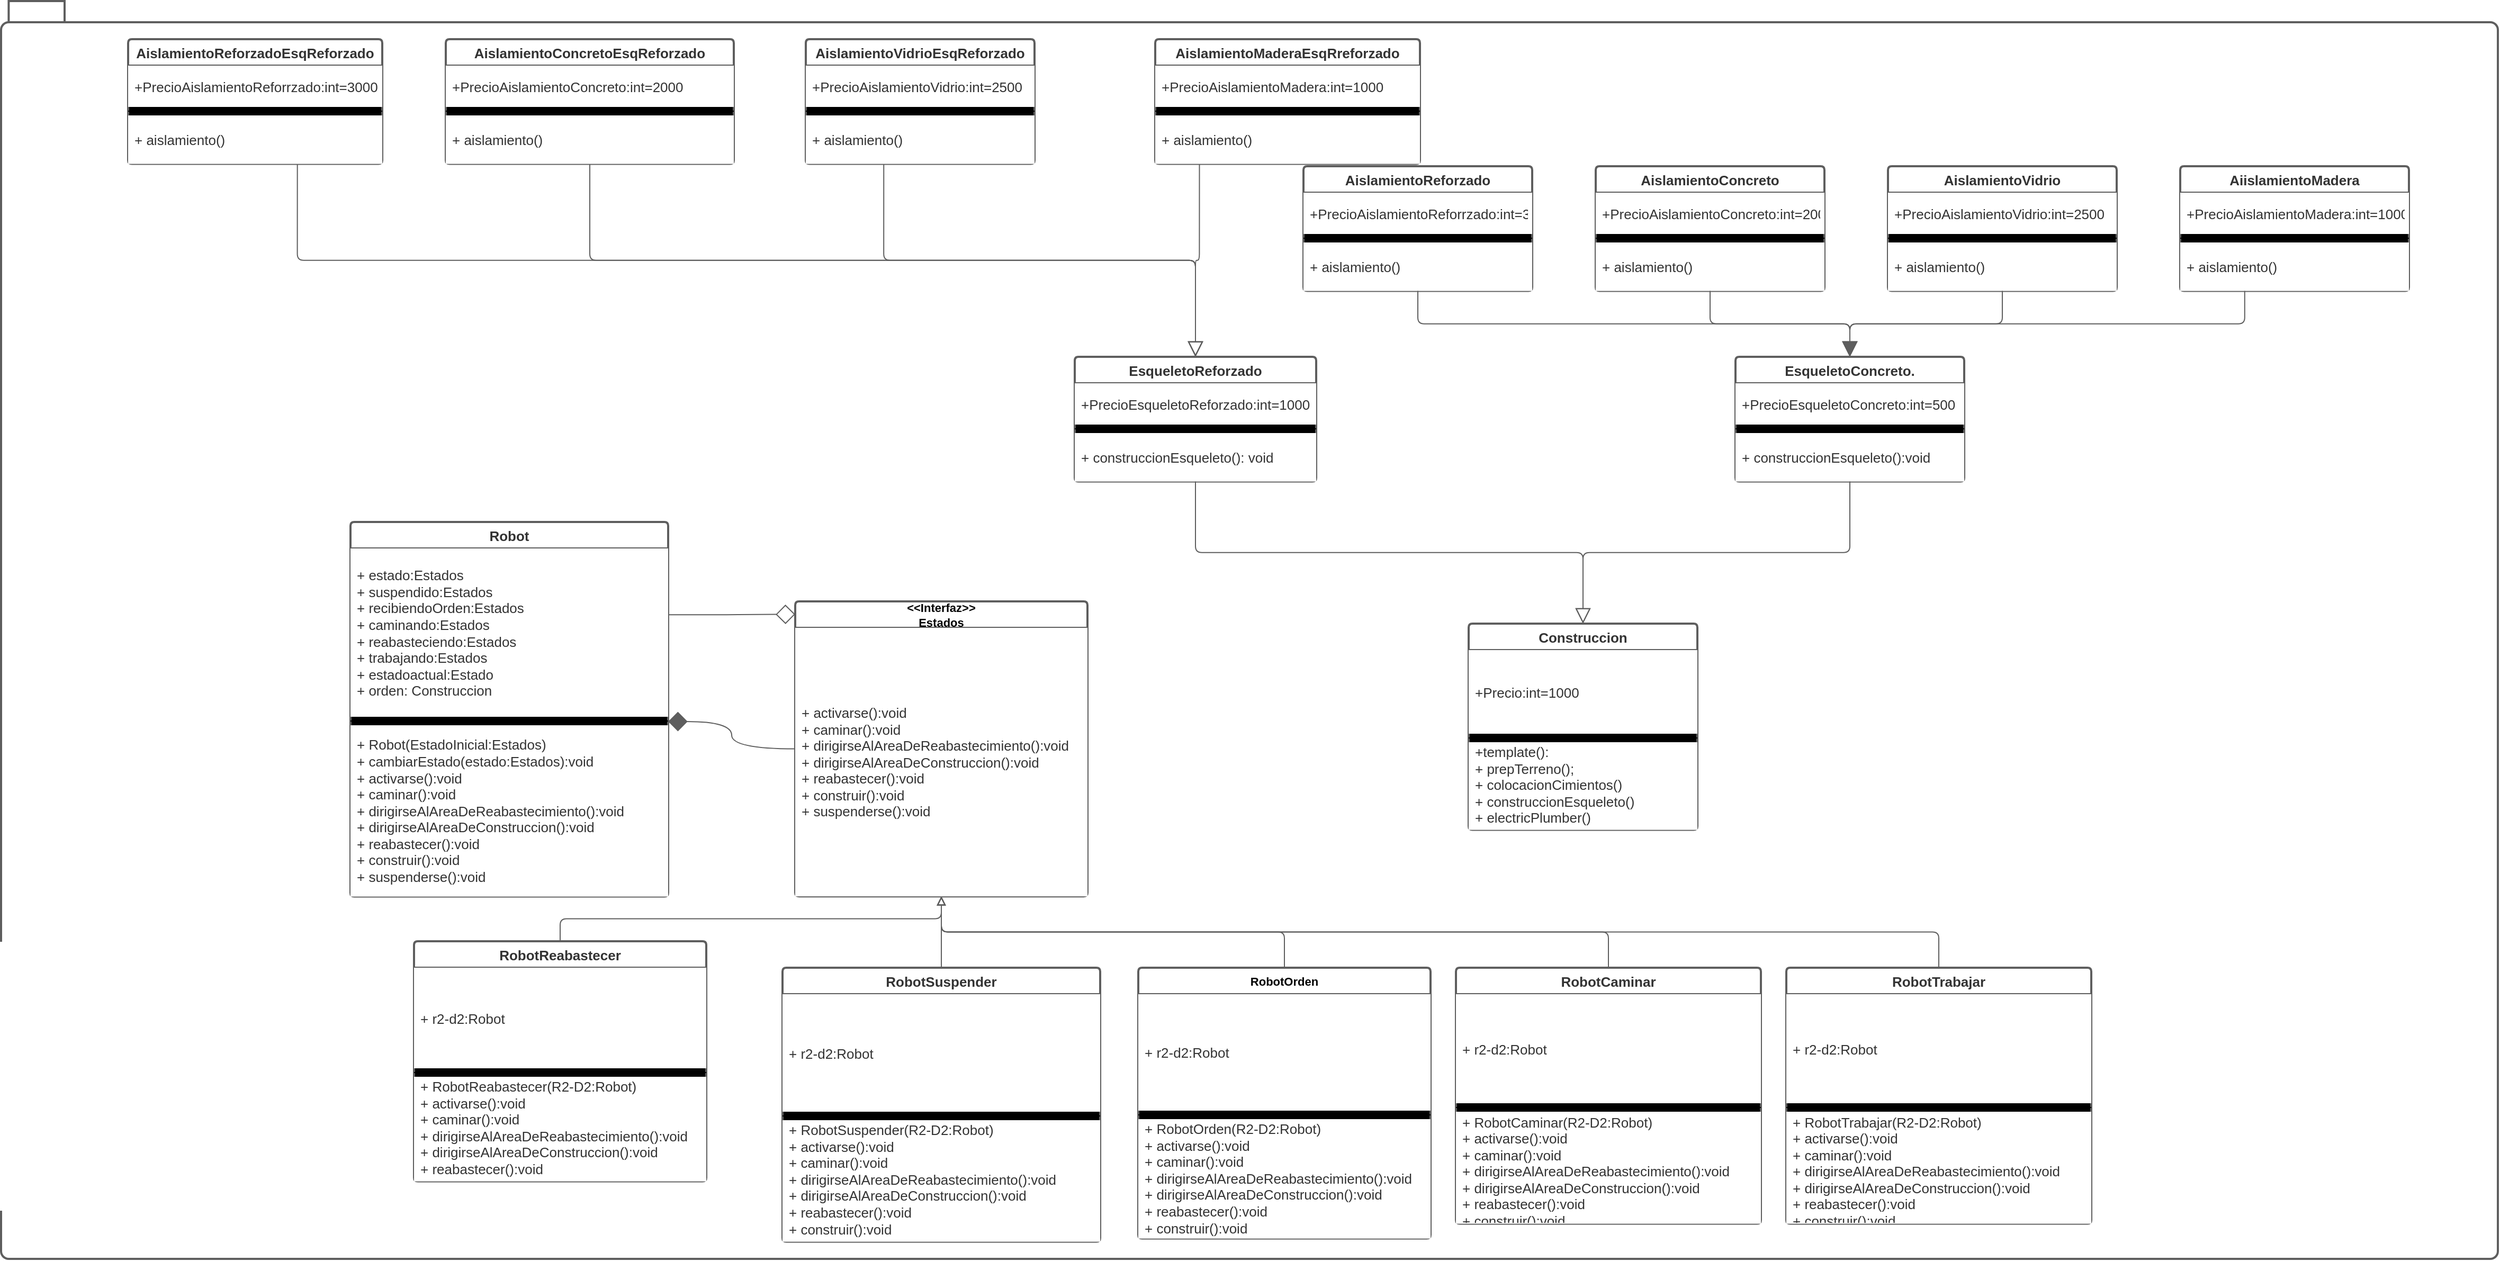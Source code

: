 <mxfile version="13.3.6" type="device"><diagram id="05k5pnpT4-N8WH07giD1" name="Page-1"><mxGraphModel dx="1219" dy="1693" grid="1" gridSize="10" guides="1" tooltips="1" connect="1" arrows="1" fold="1" page="1" pageScale="1" pageWidth="827" pageHeight="1169" math="0" shadow="0"><root><mxCell id="0"/><mxCell id="1" parent="0"/><UserObject label="" lucidchartObjectId="uYEGjodePwQw" id="-1XSPOeFeYUajLbq3IfN-1"><mxCell style="html=1;whiteSpace=wrap;shape=folder;tabPosition=left;fontSize=11;spacing=0;strokeColor=#5e5e5e;strokeOpacity=100;rounded=1;absoluteArcSize=1;arcSize=7.2;fillColor=#FFFFFF;strokeWidth=2;" vertex="1" parent="1"><mxGeometry x="210" y="-372" width="2358" height="1188" as="geometry"/></mxCell></UserObject><mxCell id="-1XSPOeFeYUajLbq3IfN-2" value="Robot" style="html=1;whiteSpace=wrap;swimlane;childLayout=stackLayout;horizontal=1;startSize=26;horizontalStack=0;resizeParent=1;resizeParentMax=0;resizeLast=0;collapsible=0;marginBottom=0;swimlaneFillColor=FFFFFF;startSize=25;fontSize=13;fontColor=#333333;spacing=0;strokeColor=#5e5e5e;strokeOpacity=100;rounded=1;absoluteArcSize=1;arcSize=7.2;fillColor=#FFFFFF;strokeWidth=2;" vertex="1" parent="1"><mxGeometry x="540" y="120" width="300" height="353.8" as="geometry"/></mxCell><mxCell id="-1XSPOeFeYUajLbq3IfN-3" value="+ estado:Estados&#10;+ suspendido:Estados&#10;+ recibiendoOrden:Estados&#10;+ caminando:Estados&#10;+ reabasteciendo:Estados&#10;+ trabajando:Estados&#10;+ estadoactual:Estado&#10;+ orden: Construccion" style="part=1;html=1;resizeHeight=0;strokeColor=none;fillColor=#FFFFFF;align=left;verticalAlign=middle;spacingLeft=4;spacingRight=4;overflow=hidden;rotatable=0;points=[[0,0.5],[1,0.5]];portConstraint=eastwest;swimlaneFillColor=FFFFFF;strokeOpacity=100;fontSize=13;fontColor=#333333;" vertex="1" parent="-1XSPOeFeYUajLbq3IfN-2"><mxGeometry y="25" width="300" height="159" as="geometry"/></mxCell><mxCell id="-1XSPOeFeYUajLbq3IfN-4" value="" style="line;strokeWidth=1;fillColor=#FFFFFF;align=left;verticalAlign=middle;spacingTop=-1;spacingLeft=3;spacingRight=3;rotatable=0;labelPosition=right;points=[];portConstraint=eastwest;" vertex="1" parent="-1XSPOeFeYUajLbq3IfN-2"><mxGeometry y="184" width="300" height="8" as="geometry"/></mxCell><mxCell id="-1XSPOeFeYUajLbq3IfN-5" value="+ Robot(EstadoInicial:Estados)&#10;+ cambiarEstado(estado:Estados):void&#10;+ activarse():void&#10;+ caminar():void&#10;+ dirigirseAlAreaDeReabastecimiento():void&#10;+ dirigirseAlAreaDeConstruccion():void&#10;+ reabastecer():void&#10;+ construir():void&#10;+ suspenderse():void" style="part=1;html=1;resizeHeight=0;strokeColor=none;fillColor=#FFFFFF;align=left;verticalAlign=middle;spacingLeft=4;spacingRight=4;overflow=hidden;rotatable=0;points=[[0,0.5],[1,0.5]];portConstraint=eastwest;swimlaneFillColor=FFFFFF;strokeOpacity=100;fontSize=13;fontColor=#333333;" vertex="1" parent="-1XSPOeFeYUajLbq3IfN-2"><mxGeometry y="192" width="300" height="161.8" as="geometry"/></mxCell><UserObject label="" lucidchartObjectId="DOGG1RD15ECd" id="-1XSPOeFeYUajLbq3IfN-6"><mxCell style="html=1;jettySize=18;fontSize=11;strokeColor=#5E5E5E;rounded=1;arcSize=12;edgeStyle=orthogonalEdgeStyle;startArrow=none;;endArrow=block;endFill=0;;exitX=0.5;exitY=-0.004;exitPerimeter=1;entryX=0.5;entryY=1.004;entryPerimeter=1;fillColor=#FFFFFF;" edge="1" parent="1" source="-1XSPOeFeYUajLbq3IfN-16" target="-1XSPOeFeYUajLbq3IfN-87"><mxGeometry width="100" height="100" relative="1" as="geometry"><Array as="points"/></mxGeometry></mxCell></UserObject><UserObject label="" lucidchartObjectId="VOGGeNuwMS12" id="-1XSPOeFeYUajLbq3IfN-7"><mxCell style="html=1;jettySize=18;fontSize=11;strokeColor=#5E5E5E;rounded=1;arcSize=12;edgeStyle=orthogonalEdgeStyle;startArrow=none;;endArrow=block;endFill=0;;exitX=0.5;exitY=-0.004;exitPerimeter=1;entryX=0.5;entryY=1.004;entryPerimeter=1;fillColor=#FFFFFF;" edge="1" parent="1" source="-1XSPOeFeYUajLbq3IfN-20" target="-1XSPOeFeYUajLbq3IfN-87"><mxGeometry width="100" height="100" relative="1" as="geometry"><Array as="points"/></mxGeometry></mxCell></UserObject><UserObject label="" lucidchartObjectId="WOGGFWvag1Ef" id="-1XSPOeFeYUajLbq3IfN-8"><mxCell style="html=1;jettySize=18;fontSize=11;strokeColor=#5E5E5E;rounded=1;arcSize=12;edgeStyle=orthogonalEdgeStyle;startArrow=none;;endArrow=block;endFill=0;;exitX=0.5;exitY=-0.004;exitPerimeter=1;entryX=0.5;entryY=1.004;entryPerimeter=1;fillColor=#FFFFFF;" edge="1" parent="1" source="-1XSPOeFeYUajLbq3IfN-24" target="-1XSPOeFeYUajLbq3IfN-87"><mxGeometry width="100" height="100" relative="1" as="geometry"><Array as="points"/></mxGeometry></mxCell></UserObject><UserObject label="" lucidchartObjectId="UPGGlUPXJLAO" id="-1XSPOeFeYUajLbq3IfN-9"><mxCell style="html=1;jettySize=18;fontSize=11;strokeColor=#5E5E5E;rounded=1;arcSize=12;edgeStyle=orthogonalEdgeStyle;startArrow=none;;endArrow=block;endFill=0;;exitX=0.5;exitY=-0.004;exitPerimeter=1;entryX=0.5;entryY=1.004;entryPerimeter=1;fillColor=#FFFFFF;" edge="1" parent="1" source="-1XSPOeFeYUajLbq3IfN-32" target="-1XSPOeFeYUajLbq3IfN-87"><mxGeometry width="100" height="100" relative="1" as="geometry"><Array as="points"/></mxGeometry></mxCell></UserObject><UserObject label="" lucidchartObjectId="UPGG7BDflleA" id="-1XSPOeFeYUajLbq3IfN-10"><mxCell style="html=1;jettySize=18;fontSize=11;strokeColor=#5E5E5E;rounded=1;arcSize=12;edgeStyle=orthogonalEdgeStyle;startArrow=none;;endArrow=block;endFill=0;;exitX=0.5;exitY=-0.004;exitPerimeter=1;entryX=0.5;entryY=1.004;entryPerimeter=1;fillColor=#FFFFFF;" edge="1" parent="1" source="-1XSPOeFeYUajLbq3IfN-28" target="-1XSPOeFeYUajLbq3IfN-87"><mxGeometry width="100" height="100" relative="1" as="geometry"><Array as="points"/></mxGeometry></mxCell></UserObject><mxCell id="-1XSPOeFeYUajLbq3IfN-11" value="Construccion" style="html=1;whiteSpace=wrap;swimlane;childLayout=stackLayout;horizontal=1;startSize=26;horizontalStack=0;resizeParent=1;resizeParentMax=0;resizeLast=0;collapsible=0;marginBottom=0;swimlaneFillColor=FFFFFF;startSize=25;fontSize=13;fontColor=#333333;spacing=0;strokeColor=#5e5e5e;strokeOpacity=100;rounded=1;absoluteArcSize=1;arcSize=7.2;fillColor=#FFFFFF;strokeWidth=2;" vertex="1" parent="1"><mxGeometry x="1596" y="216" width="216" height="194.8" as="geometry"/></mxCell><mxCell id="-1XSPOeFeYUajLbq3IfN-12" value="+Precio:int=1000" style="part=1;html=1;resizeHeight=0;strokeColor=none;fillColor=#FFFFFF;align=left;verticalAlign=middle;spacingLeft=4;spacingRight=4;overflow=hidden;rotatable=0;points=[[0,0.5],[1,0.5]];portConstraint=eastwest;swimlaneFillColor=FFFFFF;strokeOpacity=100;fontSize=13;fontColor=#333333;" vertex="1" parent="-1XSPOeFeYUajLbq3IfN-11"><mxGeometry y="25" width="216" height="79" as="geometry"/></mxCell><mxCell id="-1XSPOeFeYUajLbq3IfN-13" value="" style="line;strokeWidth=1;fillColor=#FFFFFF;align=left;verticalAlign=middle;spacingTop=-1;spacingLeft=3;spacingRight=3;rotatable=0;labelPosition=right;points=[];portConstraint=eastwest;" vertex="1" parent="-1XSPOeFeYUajLbq3IfN-11"><mxGeometry y="104" width="216" height="8" as="geometry"/></mxCell><mxCell id="-1XSPOeFeYUajLbq3IfN-14" value="+template():&#10;+ prepTerreno();&#10;+ colocacionCimientos()&#10;+ construccionEsqueleto()&#10;+ electricPlumber()&#10;+ aislamiento()" style="part=1;html=1;resizeHeight=0;strokeColor=none;fillColor=#FFFFFF;align=left;verticalAlign=middle;spacingLeft=4;spacingRight=4;overflow=hidden;rotatable=0;points=[[0,0.5],[1,0.5]];portConstraint=eastwest;swimlaneFillColor=FFFFFF;strokeOpacity=100;fontSize=13;fontColor=#333333;" vertex="1" parent="-1XSPOeFeYUajLbq3IfN-11"><mxGeometry y="112" width="216" height="82.8" as="geometry"/></mxCell><UserObject label="" lucidchartObjectId="bJ0GN8.AbipK" id="-1XSPOeFeYUajLbq3IfN-15"><mxCell style="html=1;jettySize=18;fontSize=11;strokeColor=#5E5E5E;rounded=1;arcSize=12;edgeStyle=orthogonalEdgeStyle;startArrow=none;;endArrow=diamond;endFill=0;endSize=16;;exitX=1.003;exitY=0.246;exitPerimeter=1;entryX=-0.003;entryY=0.041;entryPerimeter=1;fillColor=#FFFFFF;" edge="1" parent="1" source="-1XSPOeFeYUajLbq3IfN-2" target="-1XSPOeFeYUajLbq3IfN-87"><mxGeometry width="100" height="100" relative="1" as="geometry"><Array as="points"/></mxGeometry></mxCell></UserObject><mxCell id="-1XSPOeFeYUajLbq3IfN-16" value="RobotSuspender" style="html=1;whiteSpace=wrap;swimlane;childLayout=stackLayout;horizontal=1;startSize=26;horizontalStack=0;resizeParent=1;resizeParentMax=0;resizeLast=0;collapsible=0;marginBottom=0;swimlaneFillColor=FFFFFF;startSize=25;fontSize=13;fontColor=#333333;spacing=0;strokeColor=#5e5e5e;strokeOpacity=100;rounded=1;absoluteArcSize=1;arcSize=7.2;fillColor=#FFFFFF;strokeWidth=2;" vertex="1" parent="1"><mxGeometry x="948" y="541" width="300" height="258.8" as="geometry"/></mxCell><mxCell id="-1XSPOeFeYUajLbq3IfN-17" value="+ r2-d2:Robot" style="part=1;html=1;resizeHeight=0;strokeColor=none;fillColor=#FFFFFF;align=left;verticalAlign=middle;spacingLeft=4;spacingRight=4;overflow=hidden;rotatable=0;points=[[0,0.5],[1,0.5]];portConstraint=eastwest;swimlaneFillColor=FFFFFF;strokeOpacity=100;fontSize=13;fontColor=#333333;" vertex="1" parent="-1XSPOeFeYUajLbq3IfN-16"><mxGeometry y="25" width="300" height="111" as="geometry"/></mxCell><mxCell id="-1XSPOeFeYUajLbq3IfN-18" value="" style="line;strokeWidth=1;fillColor=#FFFFFF;align=left;verticalAlign=middle;spacingTop=-1;spacingLeft=3;spacingRight=3;rotatable=0;labelPosition=right;points=[];portConstraint=eastwest;" vertex="1" parent="-1XSPOeFeYUajLbq3IfN-16"><mxGeometry y="136" width="300" height="8" as="geometry"/></mxCell><mxCell id="-1XSPOeFeYUajLbq3IfN-19" value="+ RobotSuspender(R2-D2:Robot)&#10;+ activarse():void&#10;+ caminar():void&#10;+ dirigirseAlAreaDeReabastecimiento():void&#10;+ dirigirseAlAreaDeConstruccion():void&#10;+ reabastecer():void&#10;+ construir():void&#10;+ suspenderse():void" style="part=1;html=1;resizeHeight=0;strokeColor=none;fillColor=#FFFFFF;align=left;verticalAlign=middle;spacingLeft=4;spacingRight=4;overflow=hidden;rotatable=0;points=[[0,0.5],[1,0.5]];portConstraint=eastwest;swimlaneFillColor=FFFFFF;strokeOpacity=100;fontSize=13;fontColor=#333333;" vertex="1" parent="-1XSPOeFeYUajLbq3IfN-16"><mxGeometry y="144" width="300" height="114.8" as="geometry"/></mxCell><mxCell id="-1XSPOeFeYUajLbq3IfN-20" value="RobotReabastecer" style="html=1;whiteSpace=wrap;swimlane;childLayout=stackLayout;horizontal=1;startSize=26;horizontalStack=0;resizeParent=1;resizeParentMax=0;resizeLast=0;collapsible=0;marginBottom=0;swimlaneFillColor=FFFFFF;startSize=25;fontSize=13;fontColor=#333333;spacing=0;strokeColor=#5e5e5e;strokeOpacity=100;rounded=1;absoluteArcSize=1;arcSize=7.2;fillColor=#FFFFFF;strokeWidth=2;" vertex="1" parent="1"><mxGeometry x="600" y="516" width="276" height="226.8" as="geometry"/></mxCell><mxCell id="-1XSPOeFeYUajLbq3IfN-21" value="+ r2-d2:Robot" style="part=1;html=1;resizeHeight=0;strokeColor=none;fillColor=#FFFFFF;align=left;verticalAlign=middle;spacingLeft=4;spacingRight=4;overflow=hidden;rotatable=0;points=[[0,0.5],[1,0.5]];portConstraint=eastwest;swimlaneFillColor=FFFFFF;strokeOpacity=100;fontSize=13;fontColor=#333333;" vertex="1" parent="-1XSPOeFeYUajLbq3IfN-20"><mxGeometry y="25" width="276" height="95" as="geometry"/></mxCell><mxCell id="-1XSPOeFeYUajLbq3IfN-22" value="" style="line;strokeWidth=1;fillColor=#FFFFFF;align=left;verticalAlign=middle;spacingTop=-1;spacingLeft=3;spacingRight=3;rotatable=0;labelPosition=right;points=[];portConstraint=eastwest;" vertex="1" parent="-1XSPOeFeYUajLbq3IfN-20"><mxGeometry y="120" width="276" height="8" as="geometry"/></mxCell><mxCell id="-1XSPOeFeYUajLbq3IfN-23" value="+ RobotReabastecer(R2-D2:Robot)&#10;+ activarse():void&#10;+ caminar():void&#10;+ dirigirseAlAreaDeReabastecimiento():void&#10;+ dirigirseAlAreaDeConstruccion():void&#10;+ reabastecer():void&#10;+ construir():void&#10;+ suspenderse():void" style="part=1;html=1;resizeHeight=0;strokeColor=none;fillColor=#FFFFFF;align=left;verticalAlign=middle;spacingLeft=4;spacingRight=4;overflow=hidden;rotatable=0;points=[[0,0.5],[1,0.5]];portConstraint=eastwest;swimlaneFillColor=FFFFFF;strokeOpacity=100;fontSize=13;fontColor=#333333;" vertex="1" parent="-1XSPOeFeYUajLbq3IfN-20"><mxGeometry y="128" width="276" height="98.8" as="geometry"/></mxCell><mxCell id="-1XSPOeFeYUajLbq3IfN-24" value="RobotOrden" style="html=1;whiteSpace=wrap;swimlane;childLayout=stackLayout;horizontal=1;startSize=26;horizontalStack=0;resizeParent=1;resizeParentMax=0;resizeLast=0;collapsible=0;marginBottom=0;swimlaneFillColor=FFFFFF;startSize=25;fontSize=11;spacing=0;strokeColor=#5e5e5e;strokeOpacity=100;rounded=1;absoluteArcSize=1;arcSize=7.2;fillColor=#FFFFFF;strokeWidth=2;" vertex="1" parent="1"><mxGeometry x="1284" y="541" width="276" height="255.8" as="geometry"/></mxCell><mxCell id="-1XSPOeFeYUajLbq3IfN-25" value="+ r2-d2:Robot" style="part=1;html=1;resizeHeight=0;strokeColor=none;fillColor=#FFFFFF;align=left;verticalAlign=middle;spacingLeft=4;spacingRight=4;overflow=hidden;rotatable=0;points=[[0,0.5],[1,0.5]];portConstraint=eastwest;swimlaneFillColor=FFFFFF;strokeOpacity=100;fontSize=13;fontColor=#333333;" vertex="1" parent="-1XSPOeFeYUajLbq3IfN-24"><mxGeometry y="25" width="276" height="110" as="geometry"/></mxCell><mxCell id="-1XSPOeFeYUajLbq3IfN-26" value="" style="line;strokeWidth=1;fillColor=#FFFFFF;align=left;verticalAlign=middle;spacingTop=-1;spacingLeft=3;spacingRight=3;rotatable=0;labelPosition=right;points=[];portConstraint=eastwest;" vertex="1" parent="-1XSPOeFeYUajLbq3IfN-24"><mxGeometry y="135" width="276" height="8" as="geometry"/></mxCell><mxCell id="-1XSPOeFeYUajLbq3IfN-27" value="+ RobotOrden(R2-D2:Robot)&#10;+ activarse():void&#10;+ caminar():void&#10;+ dirigirseAlAreaDeReabastecimiento():void&#10;+ dirigirseAlAreaDeConstruccion():void&#10;+ reabastecer():void&#10;+ construir():void&#10;+ suspenderse():void" style="part=1;html=1;resizeHeight=0;strokeColor=none;fillColor=#FFFFFF;align=left;verticalAlign=middle;spacingLeft=4;spacingRight=4;overflow=hidden;rotatable=0;points=[[0,0.5],[1,0.5]];portConstraint=eastwest;swimlaneFillColor=FFFFFF;strokeOpacity=100;fontSize=13;fontColor=#333333;" vertex="1" parent="-1XSPOeFeYUajLbq3IfN-24"><mxGeometry y="143" width="276" height="112.8" as="geometry"/></mxCell><mxCell id="-1XSPOeFeYUajLbq3IfN-28" value="RobotCaminar" style="html=1;whiteSpace=wrap;swimlane;childLayout=stackLayout;horizontal=1;startSize=26;horizontalStack=0;resizeParent=1;resizeParentMax=0;resizeLast=0;collapsible=0;marginBottom=0;swimlaneFillColor=FFFFFF;startSize=25;fontSize=13;fontColor=#333333;spacing=0;strokeColor=#5e5e5e;strokeOpacity=100;rounded=1;absoluteArcSize=1;arcSize=7.2;fillColor=#FFFFFF;strokeWidth=2;" vertex="1" parent="1"><mxGeometry x="1584" y="541" width="288" height="241.8" as="geometry"/></mxCell><mxCell id="-1XSPOeFeYUajLbq3IfN-29" value="+ r2-d2:Robot" style="part=1;html=1;resizeHeight=0;strokeColor=none;fillColor=#FFFFFF;align=left;verticalAlign=middle;spacingLeft=4;spacingRight=4;overflow=hidden;rotatable=0;points=[[0,0.5],[1,0.5]];portConstraint=eastwest;swimlaneFillColor=FFFFFF;strokeOpacity=100;fontSize=13;fontColor=#333333;" vertex="1" parent="-1XSPOeFeYUajLbq3IfN-28"><mxGeometry y="25" width="288" height="103" as="geometry"/></mxCell><mxCell id="-1XSPOeFeYUajLbq3IfN-30" value="" style="line;strokeWidth=1;fillColor=#FFFFFF;align=left;verticalAlign=middle;spacingTop=-1;spacingLeft=3;spacingRight=3;rotatable=0;labelPosition=right;points=[];portConstraint=eastwest;" vertex="1" parent="-1XSPOeFeYUajLbq3IfN-28"><mxGeometry y="128" width="288" height="8" as="geometry"/></mxCell><mxCell id="-1XSPOeFeYUajLbq3IfN-31" value="+ RobotCaminar(R2-D2:Robot)&#10;+ activarse():void&#10;+ caminar():void&#10;+ dirigirseAlAreaDeReabastecimiento():void&#10;+ dirigirseAlAreaDeConstruccion():void&#10;+ reabastecer():void&#10;+ construir():void&#10;+ suspenderse():void" style="part=1;html=1;resizeHeight=0;strokeColor=none;fillColor=#FFFFFF;align=left;verticalAlign=middle;spacingLeft=4;spacingRight=4;overflow=hidden;rotatable=0;points=[[0,0.5],[1,0.5]];portConstraint=eastwest;swimlaneFillColor=FFFFFF;strokeOpacity=100;fontSize=13;fontColor=#333333;" vertex="1" parent="-1XSPOeFeYUajLbq3IfN-28"><mxGeometry y="136" width="288" height="105.8" as="geometry"/></mxCell><mxCell id="-1XSPOeFeYUajLbq3IfN-32" value="RobotTrabajar" style="html=1;whiteSpace=wrap;swimlane;childLayout=stackLayout;horizontal=1;startSize=26;horizontalStack=0;resizeParent=1;resizeParentMax=0;resizeLast=0;collapsible=0;marginBottom=0;swimlaneFillColor=FFFFFF;startSize=25;fontSize=13;fontColor=#333333;spacing=0;strokeColor=#5e5e5e;strokeOpacity=100;rounded=1;absoluteArcSize=1;arcSize=7.2;fillColor=#FFFFFF;strokeWidth=2;" vertex="1" parent="1"><mxGeometry x="1896" y="541" width="288" height="241.8" as="geometry"/></mxCell><mxCell id="-1XSPOeFeYUajLbq3IfN-33" value="+ r2-d2:Robot" style="part=1;html=1;resizeHeight=0;strokeColor=none;fillColor=#FFFFFF;align=left;verticalAlign=middle;spacingLeft=4;spacingRight=4;overflow=hidden;rotatable=0;points=[[0,0.5],[1,0.5]];portConstraint=eastwest;swimlaneFillColor=FFFFFF;strokeOpacity=100;fontSize=13;fontColor=#333333;" vertex="1" parent="-1XSPOeFeYUajLbq3IfN-32"><mxGeometry y="25" width="288" height="103" as="geometry"/></mxCell><mxCell id="-1XSPOeFeYUajLbq3IfN-34" value="" style="line;strokeWidth=1;fillColor=#FFFFFF;align=left;verticalAlign=middle;spacingTop=-1;spacingLeft=3;spacingRight=3;rotatable=0;labelPosition=right;points=[];portConstraint=eastwest;" vertex="1" parent="-1XSPOeFeYUajLbq3IfN-32"><mxGeometry y="128" width="288" height="8" as="geometry"/></mxCell><mxCell id="-1XSPOeFeYUajLbq3IfN-35" value="+ RobotTrabajar(R2-D2:Robot)&#10;+ activarse():void&#10;+ caminar():void&#10;+ dirigirseAlAreaDeReabastecimiento():void&#10;+ dirigirseAlAreaDeConstruccion():void&#10;+ reabastecer():void&#10;+ construir():void&#10;+ suspenderse():void" style="part=1;html=1;resizeHeight=0;strokeColor=none;fillColor=#FFFFFF;align=left;verticalAlign=middle;spacingLeft=4;spacingRight=4;overflow=hidden;rotatable=0;points=[[0,0.5],[1,0.5]];portConstraint=eastwest;swimlaneFillColor=FFFFFF;strokeOpacity=100;fontSize=13;fontColor=#333333;" vertex="1" parent="-1XSPOeFeYUajLbq3IfN-32"><mxGeometry y="136" width="288" height="105.8" as="geometry"/></mxCell><mxCell id="-1XSPOeFeYUajLbq3IfN-40" value="EsqueletoReforzado" style="html=1;whiteSpace=wrap;swimlane;childLayout=stackLayout;horizontal=1;startSize=26;horizontalStack=0;resizeParent=1;resizeParentMax=0;resizeLast=0;collapsible=0;marginBottom=0;swimlaneFillColor=FFFFFF;startSize=25;fontSize=13;fontColor=#333333;spacing=0;strokeColor=#5e5e5e;strokeOpacity=100;rounded=1;absoluteArcSize=1;arcSize=7.2;fillColor=#FFFFFF;strokeWidth=2;" vertex="1" parent="1"><mxGeometry x="1224" y="-36" width="228" height="117.8" as="geometry"/></mxCell><mxCell id="-1XSPOeFeYUajLbq3IfN-41" value="+PrecioEsqueletoReforzado:int=1000" style="part=1;html=1;resizeHeight=0;strokeColor=none;fillColor=#FFFFFF;align=left;verticalAlign=middle;spacingLeft=4;spacingRight=4;overflow=hidden;rotatable=0;points=[[0,0.5],[1,0.5]];portConstraint=eastwest;swimlaneFillColor=FFFFFF;strokeOpacity=100;fontSize=13;fontColor=#333333;" vertex="1" parent="-1XSPOeFeYUajLbq3IfN-40"><mxGeometry y="25" width="228" height="39" as="geometry"/></mxCell><mxCell id="-1XSPOeFeYUajLbq3IfN-42" value="" style="line;strokeWidth=1;fillColor=#FFFFFF;align=left;verticalAlign=middle;spacingTop=-1;spacingLeft=3;spacingRight=3;rotatable=0;labelPosition=right;points=[];portConstraint=eastwest;" vertex="1" parent="-1XSPOeFeYUajLbq3IfN-40"><mxGeometry y="64" width="228" height="8" as="geometry"/></mxCell><mxCell id="-1XSPOeFeYUajLbq3IfN-43" value="+ construccionEsqueleto(): void" style="part=1;html=1;resizeHeight=0;strokeColor=none;fillColor=#FFFFFF;align=left;verticalAlign=middle;spacingLeft=4;spacingRight=4;overflow=hidden;rotatable=0;points=[[0,0.5],[1,0.5]];portConstraint=eastwest;swimlaneFillColor=FFFFFF;strokeOpacity=100;fontSize=13;fontColor=#333333;" vertex="1" parent="-1XSPOeFeYUajLbq3IfN-40"><mxGeometry y="72" width="228" height="45.8" as="geometry"/></mxCell><mxCell id="-1XSPOeFeYUajLbq3IfN-44" value="EsqueletoConcreto." style="html=1;whiteSpace=wrap;swimlane;childLayout=stackLayout;horizontal=1;startSize=26;horizontalStack=0;resizeParent=1;resizeParentMax=0;resizeLast=0;collapsible=0;marginBottom=0;swimlaneFillColor=FFFFFF;startSize=25;fontSize=13;fontColor=#333333;spacing=0;strokeColor=#5e5e5e;strokeOpacity=100;rounded=1;absoluteArcSize=1;arcSize=7.2;fillColor=#FFFFFF;strokeWidth=2;" vertex="1" parent="1"><mxGeometry x="1848" y="-36" width="216" height="117.8" as="geometry"/></mxCell><mxCell id="-1XSPOeFeYUajLbq3IfN-45" value="+PrecioEsqueletoConcreto:int=500" style="part=1;html=1;resizeHeight=0;strokeColor=none;fillColor=#FFFFFF;align=left;verticalAlign=middle;spacingLeft=4;spacingRight=4;overflow=hidden;rotatable=0;points=[[0,0.5],[1,0.5]];portConstraint=eastwest;swimlaneFillColor=FFFFFF;strokeOpacity=100;fontSize=13;fontColor=#333333;" vertex="1" parent="-1XSPOeFeYUajLbq3IfN-44"><mxGeometry y="25" width="216" height="39" as="geometry"/></mxCell><mxCell id="-1XSPOeFeYUajLbq3IfN-46" value="" style="line;strokeWidth=1;fillColor=#FFFFFF;align=left;verticalAlign=middle;spacingTop=-1;spacingLeft=3;spacingRight=3;rotatable=0;labelPosition=right;points=[];portConstraint=eastwest;" vertex="1" parent="-1XSPOeFeYUajLbq3IfN-44"><mxGeometry y="64" width="216" height="8" as="geometry"/></mxCell><mxCell id="-1XSPOeFeYUajLbq3IfN-47" value="+ construccionEsqueleto():void" style="part=1;html=1;resizeHeight=0;strokeColor=none;fillColor=#FFFFFF;align=left;verticalAlign=middle;spacingLeft=4;spacingRight=4;overflow=hidden;rotatable=0;points=[[0,0.5],[1,0.5]];portConstraint=eastwest;swimlaneFillColor=FFFFFF;strokeOpacity=100;fontSize=13;fontColor=#333333;" vertex="1" parent="-1XSPOeFeYUajLbq3IfN-44"><mxGeometry y="72" width="216" height="45.8" as="geometry"/></mxCell><UserObject label="" lucidchartObjectId="3GhHjv9uuVYx" id="-1XSPOeFeYUajLbq3IfN-48"><mxCell style="html=1;jettySize=18;fontSize=11;strokeColor=#5E5E5E;rounded=1;arcSize=12;edgeStyle=orthogonalEdgeStyle;curved=1;startArrow=diamond;endFill=0;startSize=16;;endArrow=none;;exitX=1.003;exitY=0.533;exitPerimeter=1;entryX=-0.003;entryY=0.5;entryPerimeter=1;fillColor=#FFFFFF;" edge="1" parent="1" source="-1XSPOeFeYUajLbq3IfN-2" target="-1XSPOeFeYUajLbq3IfN-87"><mxGeometry width="100" height="100" relative="1" as="geometry"><Array as="points"/></mxGeometry></mxCell></UserObject><UserObject label="" lucidchartObjectId="2UhHiFvhF6.6" id="-1XSPOeFeYUajLbq3IfN-61"><mxCell style="html=1;jettySize=18;fontSize=11;strokeColor=#5E5E5E;rounded=1;arcSize=12;edgeStyle=orthogonalEdgeStyle;startArrow=none;;endArrow=block;endFill=0;endSize=12;;exitX=0.669;exitY=1.009;exitPerimeter=1;entryX=0.5;entryY=-0.009;entryPerimeter=1;fillColor=#FFFFFF;" edge="1" parent="1" source="-1XSPOeFeYUajLbq3IfN-36" target="-1XSPOeFeYUajLbq3IfN-40"><mxGeometry width="100" height="100" relative="1" as="geometry"><Array as="points"/></mxGeometry></mxCell></UserObject><UserObject label="" lucidchartObjectId="bVhHB1kfpaV4" id="-1XSPOeFeYUajLbq3IfN-62"><mxCell style="html=1;jettySize=18;fontSize=11;strokeColor=#5E5E5E;rounded=1;arcSize=12;edgeStyle=orthogonalEdgeStyle;startArrow=none;;endArrow=block;endFill=0;endSize=12;;exitX=0.5;exitY=1.009;exitPerimeter=1;entryX=0.5;entryY=-0.009;entryPerimeter=1;fillColor=#FFFFFF;" edge="1" parent="1" source="-1XSPOeFeYUajLbq3IfN-49" target="-1XSPOeFeYUajLbq3IfN-40"><mxGeometry width="100" height="100" relative="1" as="geometry"><Array as="points"/></mxGeometry></mxCell></UserObject><UserObject label="" lucidchartObjectId="vVhH9iKMOzB~" id="-1XSPOeFeYUajLbq3IfN-63"><mxCell style="html=1;jettySize=18;fontSize=11;strokeColor=#5E5E5E;rounded=1;arcSize=12;edgeStyle=orthogonalEdgeStyle;startArrow=none;;endArrow=block;endFill=0;endSize=12;;exitX=0.338;exitY=1.009;exitPerimeter=1;entryX=0.5;entryY=-0.009;entryPerimeter=1;fillColor=#FFFFFF;" edge="1" parent="1" source="-1XSPOeFeYUajLbq3IfN-53" target="-1XSPOeFeYUajLbq3IfN-40"><mxGeometry width="100" height="100" relative="1" as="geometry"><Array as="points"/></mxGeometry></mxCell></UserObject><UserObject label="" lucidchartObjectId="kWhH3wc~hFPO" id="-1XSPOeFeYUajLbq3IfN-64"><mxCell style="html=1;jettySize=18;fontSize=11;strokeColor=#5E5E5E;rounded=1;arcSize=12;edgeStyle=orthogonalEdgeStyle;startArrow=none;;endArrow=block;endFill=0;endSize=12;;exitX=0.161;exitY=1.009;exitPerimeter=1;entryX=0.5;entryY=-0.009;entryPerimeter=1;fillColor=#FFFFFF;" edge="1" parent="1" source="-1XSPOeFeYUajLbq3IfN-57" target="-1XSPOeFeYUajLbq3IfN-40"><mxGeometry width="100" height="100" relative="1" as="geometry"><Array as="points"/></mxGeometry></mxCell></UserObject><mxCell id="-1XSPOeFeYUajLbq3IfN-65" value="AislamientoReforzado" style="html=1;whiteSpace=wrap;swimlane;childLayout=stackLayout;horizontal=1;startSize=26;horizontalStack=0;resizeParent=1;resizeParentMax=0;resizeLast=0;collapsible=0;marginBottom=0;swimlaneFillColor=FFFFFF;startSize=25;fontSize=13;fontColor=#333333;spacing=0;strokeColor=#5e5e5e;strokeOpacity=100;rounded=1;absoluteArcSize=1;arcSize=7.2;fillColor=#FFFFFF;strokeWidth=2;" vertex="1" parent="1"><mxGeometry x="1440" y="-216" width="216" height="117.8" as="geometry"/></mxCell><mxCell id="-1XSPOeFeYUajLbq3IfN-66" value="+PrecioAislamientoReforrzado:int=3000" style="part=1;html=1;resizeHeight=0;strokeColor=none;fillColor=#FFFFFF;align=left;verticalAlign=middle;spacingLeft=4;spacingRight=4;overflow=hidden;rotatable=0;points=[[0,0.5],[1,0.5]];portConstraint=eastwest;swimlaneFillColor=FFFFFF;strokeOpacity=100;fontSize=13;fontColor=#333333;" vertex="1" parent="-1XSPOeFeYUajLbq3IfN-65"><mxGeometry y="25" width="216" height="39" as="geometry"/></mxCell><mxCell id="-1XSPOeFeYUajLbq3IfN-67" value="" style="line;strokeWidth=1;fillColor=#FFFFFF;align=left;verticalAlign=middle;spacingTop=-1;spacingLeft=3;spacingRight=3;rotatable=0;labelPosition=right;points=[];portConstraint=eastwest;" vertex="1" parent="-1XSPOeFeYUajLbq3IfN-65"><mxGeometry y="64" width="216" height="8" as="geometry"/></mxCell><mxCell id="-1XSPOeFeYUajLbq3IfN-68" value="+ aislamiento()" style="part=1;html=1;resizeHeight=0;strokeColor=none;fillColor=#FFFFFF;align=left;verticalAlign=middle;spacingLeft=4;spacingRight=4;overflow=hidden;rotatable=0;points=[[0,0.5],[1,0.5]];portConstraint=eastwest;swimlaneFillColor=FFFFFF;strokeOpacity=100;fontSize=13;fontColor=#333333;" vertex="1" parent="-1XSPOeFeYUajLbq3IfN-65"><mxGeometry y="72" width="216" height="45.8" as="geometry"/></mxCell><mxCell id="-1XSPOeFeYUajLbq3IfN-69" value="AislamientoConcreto" style="html=1;whiteSpace=wrap;swimlane;childLayout=stackLayout;horizontal=1;startSize=26;horizontalStack=0;resizeParent=1;resizeParentMax=0;resizeLast=0;collapsible=0;marginBottom=0;swimlaneFillColor=FFFFFF;startSize=25;fontSize=13;fontColor=#333333;spacing=0;strokeColor=#5e5e5e;strokeOpacity=100;rounded=1;absoluteArcSize=1;arcSize=7.2;fillColor=#FFFFFF;strokeWidth=2;" vertex="1" parent="1"><mxGeometry x="1716" y="-216" width="216" height="117.8" as="geometry"/></mxCell><mxCell id="-1XSPOeFeYUajLbq3IfN-70" value="+PrecioAislamientoConcreto:int=2000" style="part=1;html=1;resizeHeight=0;strokeColor=none;fillColor=#FFFFFF;align=left;verticalAlign=middle;spacingLeft=4;spacingRight=4;overflow=hidden;rotatable=0;points=[[0,0.5],[1,0.5]];portConstraint=eastwest;swimlaneFillColor=FFFFFF;strokeOpacity=100;fontSize=13;fontColor=#333333;" vertex="1" parent="-1XSPOeFeYUajLbq3IfN-69"><mxGeometry y="25" width="216" height="39" as="geometry"/></mxCell><mxCell id="-1XSPOeFeYUajLbq3IfN-71" value="" style="line;strokeWidth=1;fillColor=#FFFFFF;align=left;verticalAlign=middle;spacingTop=-1;spacingLeft=3;spacingRight=3;rotatable=0;labelPosition=right;points=[];portConstraint=eastwest;" vertex="1" parent="-1XSPOeFeYUajLbq3IfN-69"><mxGeometry y="64" width="216" height="8" as="geometry"/></mxCell><mxCell id="-1XSPOeFeYUajLbq3IfN-72" value="+ aislamiento()" style="part=1;html=1;resizeHeight=0;strokeColor=none;fillColor=#FFFFFF;align=left;verticalAlign=middle;spacingLeft=4;spacingRight=4;overflow=hidden;rotatable=0;points=[[0,0.5],[1,0.5]];portConstraint=eastwest;swimlaneFillColor=FFFFFF;strokeOpacity=100;fontSize=13;fontColor=#333333;" vertex="1" parent="-1XSPOeFeYUajLbq3IfN-69"><mxGeometry y="72" width="216" height="45.8" as="geometry"/></mxCell><mxCell id="-1XSPOeFeYUajLbq3IfN-73" value="AislamientoVidrio" style="html=1;whiteSpace=wrap;swimlane;childLayout=stackLayout;horizontal=1;startSize=26;horizontalStack=0;resizeParent=1;resizeParentMax=0;resizeLast=0;collapsible=0;marginBottom=0;swimlaneFillColor=FFFFFF;startSize=25;fontSize=13;fontColor=#333333;spacing=0;strokeColor=#5e5e5e;strokeOpacity=100;rounded=1;absoluteArcSize=1;arcSize=7.2;fillColor=#FFFFFF;strokeWidth=2;" vertex="1" parent="1"><mxGeometry x="1992" y="-216" width="216" height="117.8" as="geometry"/></mxCell><mxCell id="-1XSPOeFeYUajLbq3IfN-74" value="+PrecioAislamientoVidrio:int=2500" style="part=1;html=1;resizeHeight=0;strokeColor=none;fillColor=#FFFFFF;align=left;verticalAlign=middle;spacingLeft=4;spacingRight=4;overflow=hidden;rotatable=0;points=[[0,0.5],[1,0.5]];portConstraint=eastwest;swimlaneFillColor=FFFFFF;strokeOpacity=100;fontSize=13;fontColor=#333333;" vertex="1" parent="-1XSPOeFeYUajLbq3IfN-73"><mxGeometry y="25" width="216" height="39" as="geometry"/></mxCell><mxCell id="-1XSPOeFeYUajLbq3IfN-75" value="" style="line;strokeWidth=1;fillColor=#FFFFFF;align=left;verticalAlign=middle;spacingTop=-1;spacingLeft=3;spacingRight=3;rotatable=0;labelPosition=right;points=[];portConstraint=eastwest;" vertex="1" parent="-1XSPOeFeYUajLbq3IfN-73"><mxGeometry y="64" width="216" height="8" as="geometry"/></mxCell><mxCell id="-1XSPOeFeYUajLbq3IfN-76" value="+ aislamiento()" style="part=1;html=1;resizeHeight=0;strokeColor=none;fillColor=#FFFFFF;align=left;verticalAlign=middle;spacingLeft=4;spacingRight=4;overflow=hidden;rotatable=0;points=[[0,0.5],[1,0.5]];portConstraint=eastwest;swimlaneFillColor=FFFFFF;strokeOpacity=100;fontSize=13;fontColor=#333333;" vertex="1" parent="-1XSPOeFeYUajLbq3IfN-73"><mxGeometry y="72" width="216" height="45.8" as="geometry"/></mxCell><mxCell id="-1XSPOeFeYUajLbq3IfN-77" value="AiislamientoMadera" style="html=1;whiteSpace=wrap;swimlane;childLayout=stackLayout;horizontal=1;startSize=26;horizontalStack=0;resizeParent=1;resizeParentMax=0;resizeLast=0;collapsible=0;marginBottom=0;swimlaneFillColor=FFFFFF;startSize=25;fontSize=13;fontColor=#333333;spacing=0;strokeColor=#5e5e5e;strokeOpacity=100;rounded=1;absoluteArcSize=1;arcSize=7.2;fillColor=#FFFFFF;strokeWidth=2;" vertex="1" parent="1"><mxGeometry x="2268" y="-216" width="216" height="117.8" as="geometry"/></mxCell><mxCell id="-1XSPOeFeYUajLbq3IfN-78" value="+PrecioAislamientoMadera:int=1000" style="part=1;html=1;resizeHeight=0;strokeColor=none;fillColor=#FFFFFF;align=left;verticalAlign=middle;spacingLeft=4;spacingRight=4;overflow=hidden;rotatable=0;points=[[0,0.5],[1,0.5]];portConstraint=eastwest;swimlaneFillColor=FFFFFF;strokeOpacity=100;fontSize=13;fontColor=#333333;" vertex="1" parent="-1XSPOeFeYUajLbq3IfN-77"><mxGeometry y="25" width="216" height="39" as="geometry"/></mxCell><mxCell id="-1XSPOeFeYUajLbq3IfN-79" value="" style="line;strokeWidth=1;fillColor=#FFFFFF;align=left;verticalAlign=middle;spacingTop=-1;spacingLeft=3;spacingRight=3;rotatable=0;labelPosition=right;points=[];portConstraint=eastwest;" vertex="1" parent="-1XSPOeFeYUajLbq3IfN-77"><mxGeometry y="64" width="216" height="8" as="geometry"/></mxCell><mxCell id="-1XSPOeFeYUajLbq3IfN-80" value="+ aislamiento()" style="part=1;html=1;resizeHeight=0;strokeColor=none;fillColor=#FFFFFF;align=left;verticalAlign=middle;spacingLeft=4;spacingRight=4;overflow=hidden;rotatable=0;points=[[0,0.5],[1,0.5]];portConstraint=eastwest;swimlaneFillColor=FFFFFF;strokeOpacity=100;fontSize=13;fontColor=#333333;" vertex="1" parent="-1XSPOeFeYUajLbq3IfN-77"><mxGeometry y="72" width="216" height="45.8" as="geometry"/></mxCell><UserObject label="" lucidchartObjectId="MYhH6F~V0nvW" id="-1XSPOeFeYUajLbq3IfN-81"><mxCell style="html=1;jettySize=18;fontSize=11;strokeColor=#5E5E5E;rounded=1;arcSize=12;edgeStyle=orthogonalEdgeStyle;startArrow=none;;endArrow=block;endFill=0;endSize=12;;exitX=0.5;exitY=1.009;exitPerimeter=1;entryX=0.5;entryY=-0.009;entryPerimeter=1;fillColor=#FFFFFF;" edge="1" parent="1" source="-1XSPOeFeYUajLbq3IfN-65" target="-1XSPOeFeYUajLbq3IfN-44"><mxGeometry width="100" height="100" relative="1" as="geometry"><Array as="points"/></mxGeometry></mxCell></UserObject><UserObject label="" lucidchartObjectId="XYhH4.ZQvyqS" id="-1XSPOeFeYUajLbq3IfN-82"><mxCell style="html=1;jettySize=18;fontSize=11;strokeColor=#5E5E5E;rounded=1;arcSize=12;edgeStyle=orthogonalEdgeStyle;startArrow=none;;endArrow=block;endFill=0;endSize=12;;exitX=0.5;exitY=1.009;exitPerimeter=1;entryX=0.5;entryY=-0.009;entryPerimeter=1;fillColor=#FFFFFF;" edge="1" parent="1" source="-1XSPOeFeYUajLbq3IfN-69" target="-1XSPOeFeYUajLbq3IfN-44"><mxGeometry width="100" height="100" relative="1" as="geometry"><Array as="points"/></mxGeometry></mxCell></UserObject><UserObject label="" lucidchartObjectId="aZhHOmG7g7Wl" id="-1XSPOeFeYUajLbq3IfN-83"><mxCell style="html=1;jettySize=18;fontSize=11;strokeColor=#5E5E5E;rounded=1;arcSize=12;edgeStyle=orthogonalEdgeStyle;startArrow=block;endFill=0;startSize=12;;endArrow=none;;exitX=0.5;exitY=-0.009;exitPerimeter=1;entryX=0.5;entryY=1.009;entryPerimeter=1;fillColor=#FFFFFF;" edge="1" parent="1" source="-1XSPOeFeYUajLbq3IfN-44" target="-1XSPOeFeYUajLbq3IfN-73"><mxGeometry width="100" height="100" relative="1" as="geometry"><Array as="points"/></mxGeometry></mxCell></UserObject><UserObject label="" lucidchartObjectId="SZhH1_P32UMD" id="-1XSPOeFeYUajLbq3IfN-84"><mxCell style="html=1;jettySize=18;fontSize=11;strokeColor=#5E5E5E;rounded=1;arcSize=12;edgeStyle=orthogonalEdgeStyle;startArrow=none;;endArrow=block;endFill=0;endSize=12;;exitX=0.278;exitY=1.009;exitPerimeter=1;entryX=0.5;entryY=-0.009;entryPerimeter=1;fillColor=#FFFFFF;" edge="1" parent="1" source="-1XSPOeFeYUajLbq3IfN-77" target="-1XSPOeFeYUajLbq3IfN-44"><mxGeometry width="100" height="100" relative="1" as="geometry"><Array as="points"/></mxGeometry></mxCell></UserObject><UserObject label="" lucidchartObjectId="O6hHTrHI.-n8" id="-1XSPOeFeYUajLbq3IfN-85"><mxCell style="html=1;jettySize=18;fontSize=11;strokeColor=#5E5E5E;rounded=1;arcSize=12;edgeStyle=orthogonalEdgeStyle;startArrow=none;;endArrow=block;endFill=0;endSize=12;;exitX=0.5;exitY=1.009;exitPerimeter=1;entryX=0.5;entryY=-0.005;entryPerimeter=1;fillColor=#FFFFFF;" edge="1" parent="1" source="-1XSPOeFeYUajLbq3IfN-40" target="-1XSPOeFeYUajLbq3IfN-11"><mxGeometry width="100" height="100" relative="1" as="geometry"><Array as="points"/></mxGeometry></mxCell></UserObject><UserObject label="" lucidchartObjectId="O6hHRWK2cWhi" id="-1XSPOeFeYUajLbq3IfN-86"><mxCell style="html=1;jettySize=18;fontSize=11;strokeColor=#5E5E5E;rounded=1;arcSize=12;edgeStyle=orthogonalEdgeStyle;startArrow=none;;endArrow=block;endFill=0;endSize=12;;exitX=0.5;exitY=1.009;exitPerimeter=1;entryX=0.5;entryY=-0.005;entryPerimeter=1;fillColor=#FFFFFF;" edge="1" parent="1" source="-1XSPOeFeYUajLbq3IfN-44" target="-1XSPOeFeYUajLbq3IfN-11"><mxGeometry width="100" height="100" relative="1" as="geometry"><Array as="points"/></mxGeometry></mxCell></UserObject><mxCell id="-1XSPOeFeYUajLbq3IfN-87" value="&amp;lt;&amp;lt;Interfaz&amp;gt;&amp;gt;&#10; Estados" style="html=1;whiteSpace=wrap;swimlane;childLayout=stackLayout;horizontal=1;startSize=26;horizontalStack=0;resizeParent=1;resizeParentMax=0;resizeLast=0;collapsible=0;marginBottom=0;swimlaneFillColor=FFFFFF;startSize=25;fontSize=11;fontStyle=1;spacing=0;strokeColor=#5e5e5e;strokeOpacity=100;rounded=1;absoluteArcSize=1;arcSize=7.2;fillColor=#FFFFFF;strokeWidth=2;" vertex="1" parent="1"><mxGeometry x="960" y="195" width="276" height="278.6" as="geometry"/></mxCell><mxCell id="-1XSPOeFeYUajLbq3IfN-88" value="+ activarse():void&#10;+ caminar():void&#10;+ dirigirseAlAreaDeReabastecimiento():void&#10;+ dirigirseAlAreaDeConstruccion():void&#10;+ reabastecer():void&#10;+ construir():void&#10;+ suspenderse():void" style="part=1;html=1;resizeHeight=0;strokeColor=none;fillColor=#FFFFFF;align=left;verticalAlign=middle;spacingLeft=4;spacingRight=4;overflow=hidden;rotatable=0;points=[[0,0.5],[1,0.5]];portConstraint=eastwest;swimlaneFillColor=FFFFFF;strokeOpacity=100;fontSize=13;fontColor=#333333;" vertex="1" parent="-1XSPOeFeYUajLbq3IfN-87"><mxGeometry y="25" width="276" height="253.6" as="geometry"/></mxCell><mxCell id="-1XSPOeFeYUajLbq3IfN-36" value="AislamientoReforzadoEsqReforzado" style="html=1;whiteSpace=wrap;swimlane;childLayout=stackLayout;horizontal=1;startSize=26;horizontalStack=0;resizeParent=1;resizeParentMax=0;resizeLast=0;collapsible=0;marginBottom=0;swimlaneFillColor=FFFFFF;startSize=25;fontSize=13;fontColor=#333333;spacing=0;strokeColor=#5e5e5e;strokeOpacity=100;rounded=1;absoluteArcSize=1;arcSize=7.2;fillColor=#FFFFFF;strokeWidth=2;" vertex="1" parent="1"><mxGeometry x="330" y="-336" width="240" height="117.8" as="geometry"/></mxCell><mxCell id="-1XSPOeFeYUajLbq3IfN-37" value="+PrecioAislamientoReforrzado:int=3000" style="part=1;html=1;resizeHeight=0;strokeColor=none;fillColor=#FFFFFF;align=left;verticalAlign=middle;spacingLeft=4;spacingRight=4;overflow=hidden;rotatable=0;points=[[0,0.5],[1,0.5]];portConstraint=eastwest;swimlaneFillColor=FFFFFF;strokeOpacity=100;fontSize=13;fontColor=#333333;" vertex="1" parent="-1XSPOeFeYUajLbq3IfN-36"><mxGeometry y="25" width="240" height="39" as="geometry"/></mxCell><mxCell id="-1XSPOeFeYUajLbq3IfN-38" value="" style="line;strokeWidth=1;fillColor=#FFFFFF;align=left;verticalAlign=middle;spacingTop=-1;spacingLeft=3;spacingRight=3;rotatable=0;labelPosition=right;points=[];portConstraint=eastwest;" vertex="1" parent="-1XSPOeFeYUajLbq3IfN-36"><mxGeometry y="64" width="240" height="8" as="geometry"/></mxCell><mxCell id="-1XSPOeFeYUajLbq3IfN-39" value="+ aislamiento()" style="part=1;html=1;resizeHeight=0;strokeColor=none;fillColor=#FFFFFF;align=left;verticalAlign=middle;spacingLeft=4;spacingRight=4;overflow=hidden;rotatable=0;points=[[0,0.5],[1,0.5]];portConstraint=eastwest;swimlaneFillColor=FFFFFF;strokeOpacity=100;fontSize=13;fontColor=#333333;" vertex="1" parent="-1XSPOeFeYUajLbq3IfN-36"><mxGeometry y="72" width="240" height="45.8" as="geometry"/></mxCell><mxCell id="-1XSPOeFeYUajLbq3IfN-49" value="AislamientoConcretoEsqReforzado" style="html=1;whiteSpace=wrap;swimlane;childLayout=stackLayout;horizontal=1;startSize=26;horizontalStack=0;resizeParent=1;resizeParentMax=0;resizeLast=0;collapsible=0;marginBottom=0;swimlaneFillColor=FFFFFF;startSize=25;fontSize=13;fontColor=#333333;spacing=0;strokeColor=#5e5e5e;strokeOpacity=100;rounded=1;absoluteArcSize=1;arcSize=7.2;fillColor=#FFFFFF;strokeWidth=2;" vertex="1" parent="1"><mxGeometry x="630" y="-336" width="272" height="117.8" as="geometry"/></mxCell><mxCell id="-1XSPOeFeYUajLbq3IfN-50" value="+PrecioAislamientoConcreto:int=2000" style="part=1;html=1;resizeHeight=0;strokeColor=none;fillColor=#FFFFFF;align=left;verticalAlign=middle;spacingLeft=4;spacingRight=4;overflow=hidden;rotatable=0;points=[[0,0.5],[1,0.5]];portConstraint=eastwest;swimlaneFillColor=FFFFFF;strokeOpacity=100;fontSize=13;fontColor=#333333;" vertex="1" parent="-1XSPOeFeYUajLbq3IfN-49"><mxGeometry y="25" width="272" height="39" as="geometry"/></mxCell><mxCell id="-1XSPOeFeYUajLbq3IfN-51" value="" style="line;strokeWidth=1;fillColor=#FFFFFF;align=left;verticalAlign=middle;spacingTop=-1;spacingLeft=3;spacingRight=3;rotatable=0;labelPosition=right;points=[];portConstraint=eastwest;" vertex="1" parent="-1XSPOeFeYUajLbq3IfN-49"><mxGeometry y="64" width="272" height="8" as="geometry"/></mxCell><mxCell id="-1XSPOeFeYUajLbq3IfN-52" value="+ aislamiento()" style="part=1;html=1;resizeHeight=0;strokeColor=none;fillColor=#FFFFFF;align=left;verticalAlign=middle;spacingLeft=4;spacingRight=4;overflow=hidden;rotatable=0;points=[[0,0.5],[1,0.5]];portConstraint=eastwest;swimlaneFillColor=FFFFFF;strokeOpacity=100;fontSize=13;fontColor=#333333;" vertex="1" parent="-1XSPOeFeYUajLbq3IfN-49"><mxGeometry y="72" width="272" height="45.8" as="geometry"/></mxCell><mxCell id="-1XSPOeFeYUajLbq3IfN-53" value="AislamientoVidrioEsqReforzado" style="html=1;whiteSpace=wrap;swimlane;childLayout=stackLayout;horizontal=1;startSize=26;horizontalStack=0;resizeParent=1;resizeParentMax=0;resizeLast=0;collapsible=0;marginBottom=0;swimlaneFillColor=FFFFFF;startSize=25;fontSize=13;fontColor=#333333;spacing=0;strokeColor=#5e5e5e;strokeOpacity=100;rounded=1;absoluteArcSize=1;arcSize=7.2;fillColor=#FFFFFF;strokeWidth=2;" vertex="1" parent="1"><mxGeometry x="970" y="-336" width="216" height="117.8" as="geometry"/></mxCell><mxCell id="-1XSPOeFeYUajLbq3IfN-54" value="+PrecioAislamientoVidrio:int=2500" style="part=1;html=1;resizeHeight=0;strokeColor=none;fillColor=#FFFFFF;align=left;verticalAlign=middle;spacingLeft=4;spacingRight=4;overflow=hidden;rotatable=0;points=[[0,0.5],[1,0.5]];portConstraint=eastwest;swimlaneFillColor=FFFFFF;strokeOpacity=100;fontSize=13;fontColor=#333333;" vertex="1" parent="-1XSPOeFeYUajLbq3IfN-53"><mxGeometry y="25" width="216" height="39" as="geometry"/></mxCell><mxCell id="-1XSPOeFeYUajLbq3IfN-55" value="" style="line;strokeWidth=1;fillColor=#FFFFFF;align=left;verticalAlign=middle;spacingTop=-1;spacingLeft=3;spacingRight=3;rotatable=0;labelPosition=right;points=[];portConstraint=eastwest;" vertex="1" parent="-1XSPOeFeYUajLbq3IfN-53"><mxGeometry y="64" width="216" height="8" as="geometry"/></mxCell><mxCell id="-1XSPOeFeYUajLbq3IfN-56" value="+ aislamiento()" style="part=1;html=1;resizeHeight=0;strokeColor=none;fillColor=#FFFFFF;align=left;verticalAlign=middle;spacingLeft=4;spacingRight=4;overflow=hidden;rotatable=0;points=[[0,0.5],[1,0.5]];portConstraint=eastwest;swimlaneFillColor=FFFFFF;strokeOpacity=100;fontSize=13;fontColor=#333333;" vertex="1" parent="-1XSPOeFeYUajLbq3IfN-53"><mxGeometry y="72" width="216" height="45.8" as="geometry"/></mxCell><mxCell id="-1XSPOeFeYUajLbq3IfN-57" value="AislamientoMaderaEsqRreforzado" style="html=1;whiteSpace=wrap;swimlane;childLayout=stackLayout;horizontal=1;startSize=26;horizontalStack=0;resizeParent=1;resizeParentMax=0;resizeLast=0;collapsible=0;marginBottom=0;swimlaneFillColor=FFFFFF;startSize=25;fontSize=13;fontColor=#333333;spacing=0;strokeColor=#5e5e5e;strokeOpacity=100;rounded=1;absoluteArcSize=1;arcSize=7.2;fillColor=#FFFFFF;strokeWidth=2;" vertex="1" parent="1"><mxGeometry x="1300" y="-336" width="250" height="117.8" as="geometry"/></mxCell><mxCell id="-1XSPOeFeYUajLbq3IfN-58" value="+PrecioAislamientoMadera:int=1000" style="part=1;html=1;resizeHeight=0;strokeColor=none;fillColor=#FFFFFF;align=left;verticalAlign=middle;spacingLeft=4;spacingRight=4;overflow=hidden;rotatable=0;points=[[0,0.5],[1,0.5]];portConstraint=eastwest;swimlaneFillColor=FFFFFF;strokeOpacity=100;fontSize=13;fontColor=#333333;" vertex="1" parent="-1XSPOeFeYUajLbq3IfN-57"><mxGeometry y="25" width="250" height="39" as="geometry"/></mxCell><mxCell id="-1XSPOeFeYUajLbq3IfN-59" value="" style="line;strokeWidth=1;fillColor=#FFFFFF;align=left;verticalAlign=middle;spacingTop=-1;spacingLeft=3;spacingRight=3;rotatable=0;labelPosition=right;points=[];portConstraint=eastwest;" vertex="1" parent="-1XSPOeFeYUajLbq3IfN-57"><mxGeometry y="64" width="250" height="8" as="geometry"/></mxCell><mxCell id="-1XSPOeFeYUajLbq3IfN-60" value="+ aislamiento()" style="part=1;html=1;resizeHeight=0;strokeColor=none;fillColor=#FFFFFF;align=left;verticalAlign=middle;spacingLeft=4;spacingRight=4;overflow=hidden;rotatable=0;points=[[0,0.5],[1,0.5]];portConstraint=eastwest;swimlaneFillColor=FFFFFF;strokeOpacity=100;fontSize=13;fontColor=#333333;" vertex="1" parent="-1XSPOeFeYUajLbq3IfN-57"><mxGeometry y="72" width="250" height="45.8" as="geometry"/></mxCell></root></mxGraphModel></diagram></mxfile>